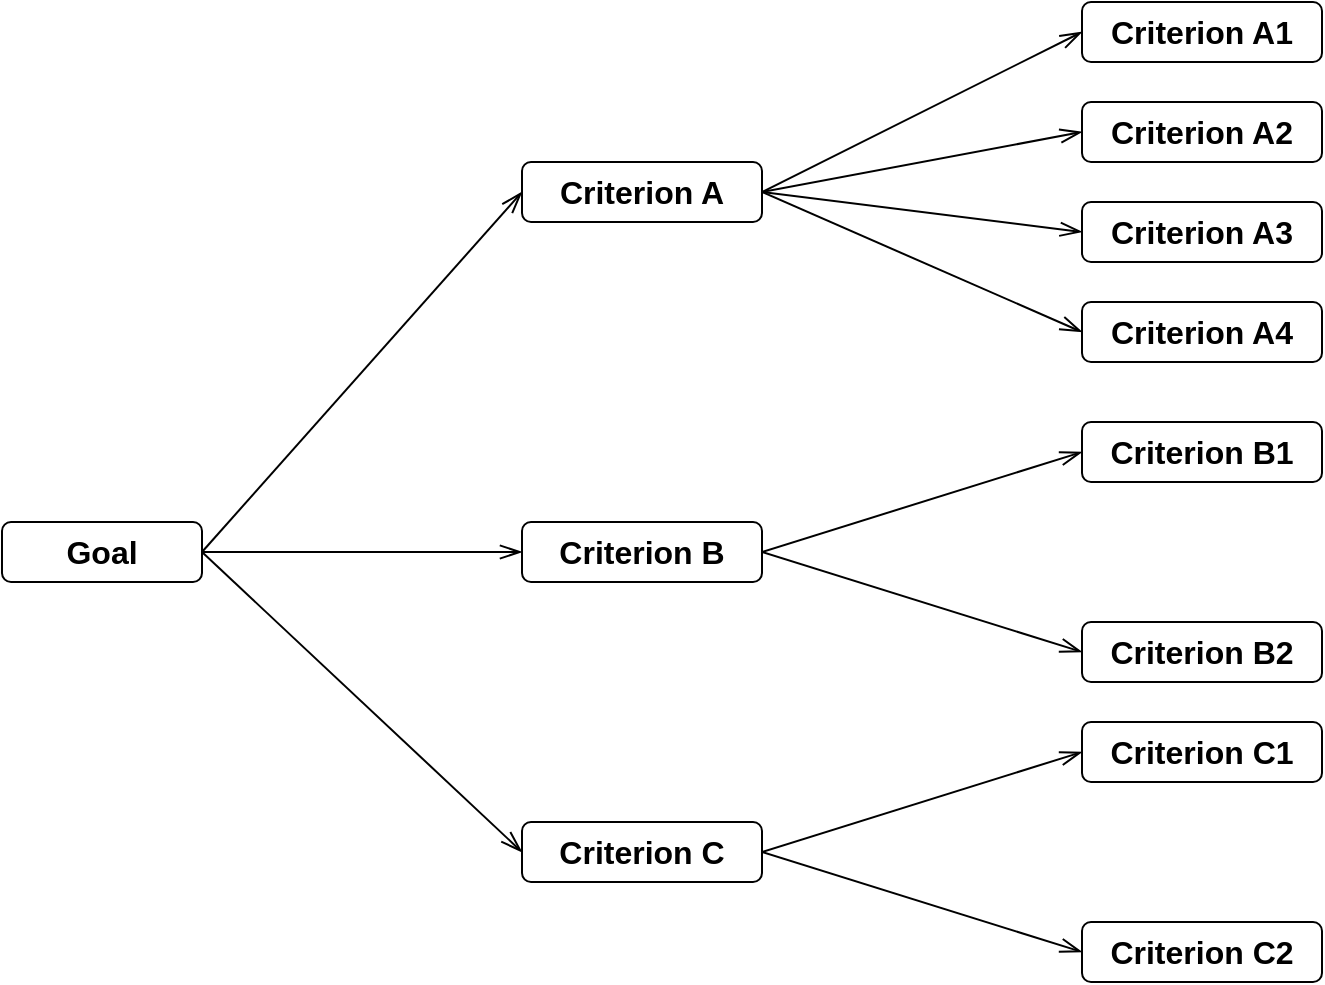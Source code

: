 <mxfile version="16.4.0" type="device"><diagram id="lKbdZT_9c3vbWojp8IB-" name="Page-1"><mxGraphModel dx="1422" dy="873" grid="1" gridSize="10" guides="1" tooltips="1" connect="1" arrows="1" fold="1" page="1" pageScale="1" pageWidth="850" pageHeight="1100" math="0" shadow="0"><root><mxCell id="0"/><mxCell id="1" parent="0"/><mxCell id="Dec4d53zFmaGmPS3x2mI-14" style="rounded=0;orthogonalLoop=1;jettySize=auto;html=1;fontSize=16;entryX=0;entryY=0.5;entryDx=0;entryDy=0;exitX=1;exitY=0.5;exitDx=0;exitDy=0;endArrow=openThin;endFill=0;strokeWidth=1;endSize=9;" edge="1" parent="1" source="Dec4d53zFmaGmPS3x2mI-1" target="Dec4d53zFmaGmPS3x2mI-2"><mxGeometry relative="1" as="geometry"/></mxCell><mxCell id="Dec4d53zFmaGmPS3x2mI-1" value="&lt;font style=&quot;font-size: 16px&quot;&gt;&lt;b&gt;Goal&lt;/b&gt;&lt;/font&gt;" style="rounded=1;whiteSpace=wrap;html=1;" vertex="1" parent="1"><mxGeometry x="20" y="340" width="100" height="30" as="geometry"/></mxCell><mxCell id="Dec4d53zFmaGmPS3x2mI-2" value="&lt;font style=&quot;font-size: 16px&quot;&gt;&lt;b&gt;Criterion A&lt;/b&gt;&lt;/font&gt;" style="rounded=1;whiteSpace=wrap;html=1;" vertex="1" parent="1"><mxGeometry x="280" y="160" width="120" height="30" as="geometry"/></mxCell><mxCell id="Dec4d53zFmaGmPS3x2mI-3" value="&lt;font style=&quot;font-size: 16px&quot;&gt;&lt;b&gt;Criterion B&lt;/b&gt;&lt;/font&gt;" style="rounded=1;whiteSpace=wrap;html=1;" vertex="1" parent="1"><mxGeometry x="280" y="340" width="120" height="30" as="geometry"/></mxCell><mxCell id="Dec4d53zFmaGmPS3x2mI-5" value="&lt;font style=&quot;font-size: 16px&quot;&gt;&lt;b&gt;Criterion B1&lt;/b&gt;&lt;/font&gt;" style="rounded=1;whiteSpace=wrap;html=1;" vertex="1" parent="1"><mxGeometry x="560" y="290" width="120" height="30" as="geometry"/></mxCell><mxCell id="Dec4d53zFmaGmPS3x2mI-6" value="&lt;font style=&quot;font-size: 16px&quot;&gt;&lt;b&gt;Criterion B2&lt;/b&gt;&lt;/font&gt;" style="rounded=1;whiteSpace=wrap;html=1;" vertex="1" parent="1"><mxGeometry x="560" y="390" width="120" height="30" as="geometry"/></mxCell><mxCell id="Dec4d53zFmaGmPS3x2mI-7" value="&lt;font style=&quot;font-size: 16px&quot;&gt;&lt;b&gt;Criterion A4&lt;/b&gt;&lt;/font&gt;" style="rounded=1;whiteSpace=wrap;html=1;" vertex="1" parent="1"><mxGeometry x="560" y="230" width="120" height="30" as="geometry"/></mxCell><mxCell id="Dec4d53zFmaGmPS3x2mI-8" value="&lt;font style=&quot;font-size: 16px&quot;&gt;&lt;b&gt;Criterion A3&lt;/b&gt;&lt;/font&gt;" style="rounded=1;whiteSpace=wrap;html=1;" vertex="1" parent="1"><mxGeometry x="560" y="180" width="120" height="30" as="geometry"/></mxCell><mxCell id="Dec4d53zFmaGmPS3x2mI-9" value="&lt;font style=&quot;font-size: 16px&quot;&gt;&lt;b&gt;Criterion A2&lt;/b&gt;&lt;/font&gt;" style="rounded=1;whiteSpace=wrap;html=1;" vertex="1" parent="1"><mxGeometry x="560" y="130" width="120" height="30" as="geometry"/></mxCell><mxCell id="Dec4d53zFmaGmPS3x2mI-10" value="&lt;font style=&quot;font-size: 16px&quot;&gt;&lt;b&gt;Criterion A1&lt;/b&gt;&lt;/font&gt;" style="rounded=1;whiteSpace=wrap;html=1;" vertex="1" parent="1"><mxGeometry x="560" y="80" width="120" height="30" as="geometry"/></mxCell><mxCell id="Dec4d53zFmaGmPS3x2mI-11" value="&lt;font style=&quot;font-size: 16px&quot;&gt;&lt;b&gt;Criterion C&lt;/b&gt;&lt;/font&gt;" style="rounded=1;whiteSpace=wrap;html=1;" vertex="1" parent="1"><mxGeometry x="280" y="490" width="120" height="30" as="geometry"/></mxCell><mxCell id="Dec4d53zFmaGmPS3x2mI-12" value="&lt;font style=&quot;font-size: 16px&quot;&gt;&lt;b&gt;Criterion C1&lt;/b&gt;&lt;/font&gt;" style="rounded=1;whiteSpace=wrap;html=1;" vertex="1" parent="1"><mxGeometry x="560" y="440" width="120" height="30" as="geometry"/></mxCell><mxCell id="Dec4d53zFmaGmPS3x2mI-13" value="&lt;font style=&quot;font-size: 16px&quot;&gt;&lt;b&gt;Criterion C2&lt;/b&gt;&lt;/font&gt;" style="rounded=1;whiteSpace=wrap;html=1;" vertex="1" parent="1"><mxGeometry x="560" y="540" width="120" height="30" as="geometry"/></mxCell><mxCell id="Dec4d53zFmaGmPS3x2mI-15" style="rounded=0;orthogonalLoop=1;jettySize=auto;html=1;fontSize=16;entryX=0;entryY=0.5;entryDx=0;entryDy=0;endArrow=openThin;endFill=0;strokeWidth=1;endSize=9;exitX=1;exitY=0.5;exitDx=0;exitDy=0;" edge="1" parent="1" source="Dec4d53zFmaGmPS3x2mI-1" target="Dec4d53zFmaGmPS3x2mI-3"><mxGeometry relative="1" as="geometry"><mxPoint x="130" y="365.0" as="sourcePoint"/><mxPoint x="280" y="185.0" as="targetPoint"/></mxGeometry></mxCell><mxCell id="Dec4d53zFmaGmPS3x2mI-16" style="rounded=0;orthogonalLoop=1;jettySize=auto;html=1;fontSize=16;entryX=0;entryY=0.5;entryDx=0;entryDy=0;endArrow=openThin;endFill=0;strokeWidth=1;endSize=9;exitX=1;exitY=0.5;exitDx=0;exitDy=0;" edge="1" parent="1" source="Dec4d53zFmaGmPS3x2mI-1" target="Dec4d53zFmaGmPS3x2mI-11"><mxGeometry relative="1" as="geometry"><mxPoint x="130" y="365.0" as="sourcePoint"/><mxPoint x="280" y="365.0" as="targetPoint"/></mxGeometry></mxCell><mxCell id="Dec4d53zFmaGmPS3x2mI-17" style="rounded=0;orthogonalLoop=1;jettySize=auto;html=1;fontSize=16;entryX=0;entryY=0.5;entryDx=0;entryDy=0;exitX=1;exitY=0.5;exitDx=0;exitDy=0;endArrow=openThin;endFill=0;strokeWidth=1;endSize=9;" edge="1" parent="1" source="Dec4d53zFmaGmPS3x2mI-2" target="Dec4d53zFmaGmPS3x2mI-10"><mxGeometry relative="1" as="geometry"><mxPoint x="130" y="365.0" as="sourcePoint"/><mxPoint x="280" y="185.0" as="targetPoint"/></mxGeometry></mxCell><mxCell id="Dec4d53zFmaGmPS3x2mI-18" style="rounded=0;orthogonalLoop=1;jettySize=auto;html=1;fontSize=16;entryX=0;entryY=0.5;entryDx=0;entryDy=0;exitX=1;exitY=0.5;exitDx=0;exitDy=0;endArrow=openThin;endFill=0;strokeWidth=1;endSize=9;" edge="1" parent="1" source="Dec4d53zFmaGmPS3x2mI-2" target="Dec4d53zFmaGmPS3x2mI-9"><mxGeometry relative="1" as="geometry"><mxPoint x="400" y="185.0" as="sourcePoint"/><mxPoint x="520" y="105" as="targetPoint"/></mxGeometry></mxCell><mxCell id="Dec4d53zFmaGmPS3x2mI-19" style="rounded=0;orthogonalLoop=1;jettySize=auto;html=1;fontSize=16;entryX=0;entryY=0.5;entryDx=0;entryDy=0;exitX=1;exitY=0.5;exitDx=0;exitDy=0;endArrow=openThin;endFill=0;strokeWidth=1;endSize=9;" edge="1" parent="1" source="Dec4d53zFmaGmPS3x2mI-2" target="Dec4d53zFmaGmPS3x2mI-8"><mxGeometry relative="1" as="geometry"><mxPoint x="400" y="185.0" as="sourcePoint"/><mxPoint x="520" y="155.0" as="targetPoint"/></mxGeometry></mxCell><mxCell id="Dec4d53zFmaGmPS3x2mI-20" style="rounded=0;orthogonalLoop=1;jettySize=auto;html=1;fontSize=16;entryX=0;entryY=0.5;entryDx=0;entryDy=0;exitX=1;exitY=0.5;exitDx=0;exitDy=0;endArrow=openThin;endFill=0;strokeWidth=1;endSize=9;" edge="1" parent="1" source="Dec4d53zFmaGmPS3x2mI-2" target="Dec4d53zFmaGmPS3x2mI-7"><mxGeometry relative="1" as="geometry"><mxPoint x="400" y="185.0" as="sourcePoint"/><mxPoint x="520" y="205.0" as="targetPoint"/></mxGeometry></mxCell><mxCell id="Dec4d53zFmaGmPS3x2mI-21" style="rounded=0;orthogonalLoop=1;jettySize=auto;html=1;fontSize=16;entryX=0;entryY=0.5;entryDx=0;entryDy=0;exitX=1;exitY=0.5;exitDx=0;exitDy=0;endArrow=openThin;endFill=0;strokeWidth=1;endSize=9;" edge="1" parent="1" source="Dec4d53zFmaGmPS3x2mI-3" target="Dec4d53zFmaGmPS3x2mI-5"><mxGeometry relative="1" as="geometry"><mxPoint x="410" y="195.0" as="sourcePoint"/><mxPoint x="530" y="215.0" as="targetPoint"/></mxGeometry></mxCell><mxCell id="Dec4d53zFmaGmPS3x2mI-22" style="rounded=0;orthogonalLoop=1;jettySize=auto;html=1;fontSize=16;entryX=0;entryY=0.5;entryDx=0;entryDy=0;endArrow=openThin;endFill=0;strokeWidth=1;endSize=9;exitX=1;exitY=0.5;exitDx=0;exitDy=0;" edge="1" parent="1" source="Dec4d53zFmaGmPS3x2mI-3" target="Dec4d53zFmaGmPS3x2mI-6"><mxGeometry relative="1" as="geometry"><mxPoint x="400" y="350" as="sourcePoint"/><mxPoint x="540" y="225.0" as="targetPoint"/></mxGeometry></mxCell><mxCell id="Dec4d53zFmaGmPS3x2mI-23" style="rounded=0;orthogonalLoop=1;jettySize=auto;html=1;fontSize=16;entryX=0;entryY=0.5;entryDx=0;entryDy=0;endArrow=openThin;endFill=0;strokeWidth=1;endSize=9;exitX=1;exitY=0.5;exitDx=0;exitDy=0;" edge="1" parent="1" source="Dec4d53zFmaGmPS3x2mI-11" target="Dec4d53zFmaGmPS3x2mI-13"><mxGeometry relative="1" as="geometry"><mxPoint x="390" y="500" as="sourcePoint"/><mxPoint x="520" y="315" as="targetPoint"/></mxGeometry></mxCell><mxCell id="Dec4d53zFmaGmPS3x2mI-24" style="rounded=0;orthogonalLoop=1;jettySize=auto;html=1;fontSize=16;entryX=0;entryY=0.5;entryDx=0;entryDy=0;endArrow=openThin;endFill=0;strokeWidth=1;endSize=9;exitX=1;exitY=0.5;exitDx=0;exitDy=0;" edge="1" parent="1" source="Dec4d53zFmaGmPS3x2mI-11" target="Dec4d53zFmaGmPS3x2mI-12"><mxGeometry relative="1" as="geometry"><mxPoint x="410" y="530" as="sourcePoint"/><mxPoint x="520" y="415" as="targetPoint"/></mxGeometry></mxCell></root></mxGraphModel></diagram></mxfile>